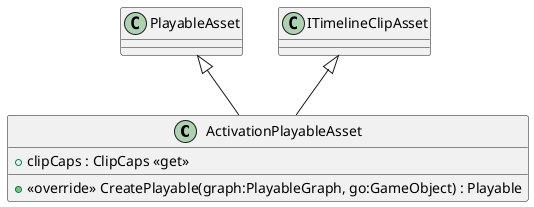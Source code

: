 @startuml
class ActivationPlayableAsset {
    + clipCaps : ClipCaps <<get>>
    + <<override>> CreatePlayable(graph:PlayableGraph, go:GameObject) : Playable
}
PlayableAsset <|-- ActivationPlayableAsset
ITimelineClipAsset <|-- ActivationPlayableAsset
@enduml
